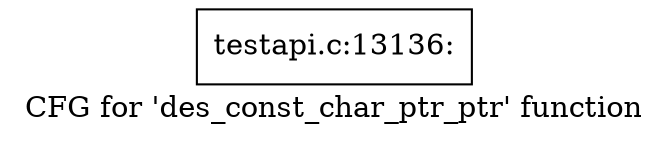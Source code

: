digraph "CFG for 'des_const_char_ptr_ptr' function" {
	label="CFG for 'des_const_char_ptr_ptr' function";

	Node0x47828a0 [shape=record,label="{testapi.c:13136:}"];
}
